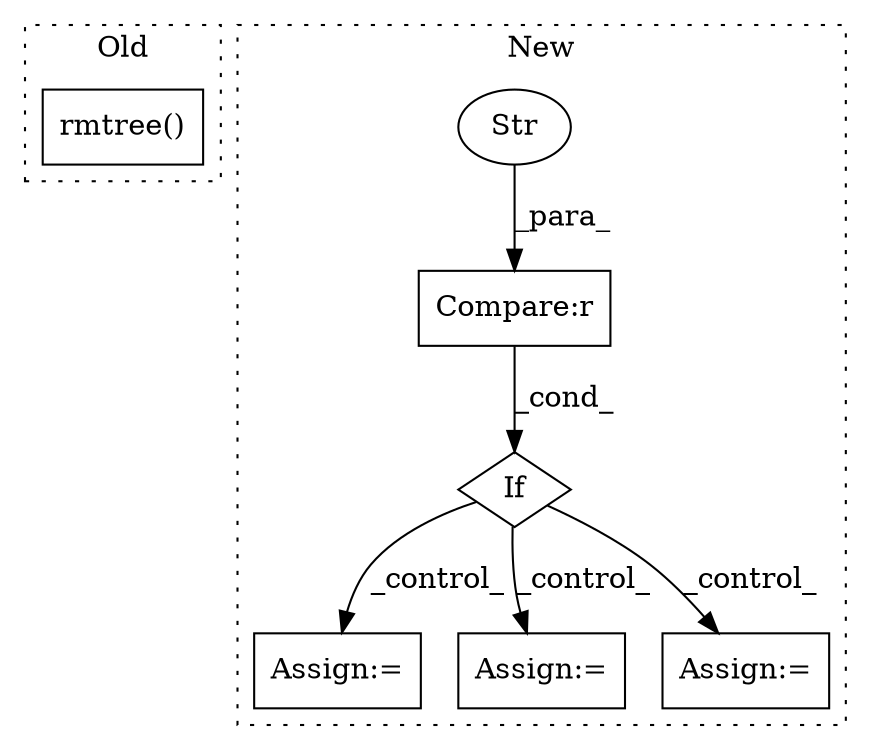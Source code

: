 digraph G {
subgraph cluster0 {
1 [label="rmtree()" a="75" s="4161,4190" l="14,1" shape="box"];
label = "Old";
style="dotted";
}
subgraph cluster1 {
2 [label="If" a="96" s="2731" l="0" shape="diamond"];
3 [label="Compare:r" a="40" s="2731" l="26" shape="box"];
4 [label="Str" a="66" s="2743" l="14" shape="ellipse"];
5 [label="Assign:=" a="68" s="2774" l="3" shape="box"];
6 [label="Assign:=" a="68" s="3121" l="5" shape="box"];
7 [label="Assign:=" a="68" s="3078" l="5" shape="box"];
label = "New";
style="dotted";
}
2 -> 5 [label="_control_"];
2 -> 6 [label="_control_"];
2 -> 7 [label="_control_"];
3 -> 2 [label="_cond_"];
4 -> 3 [label="_para_"];
}